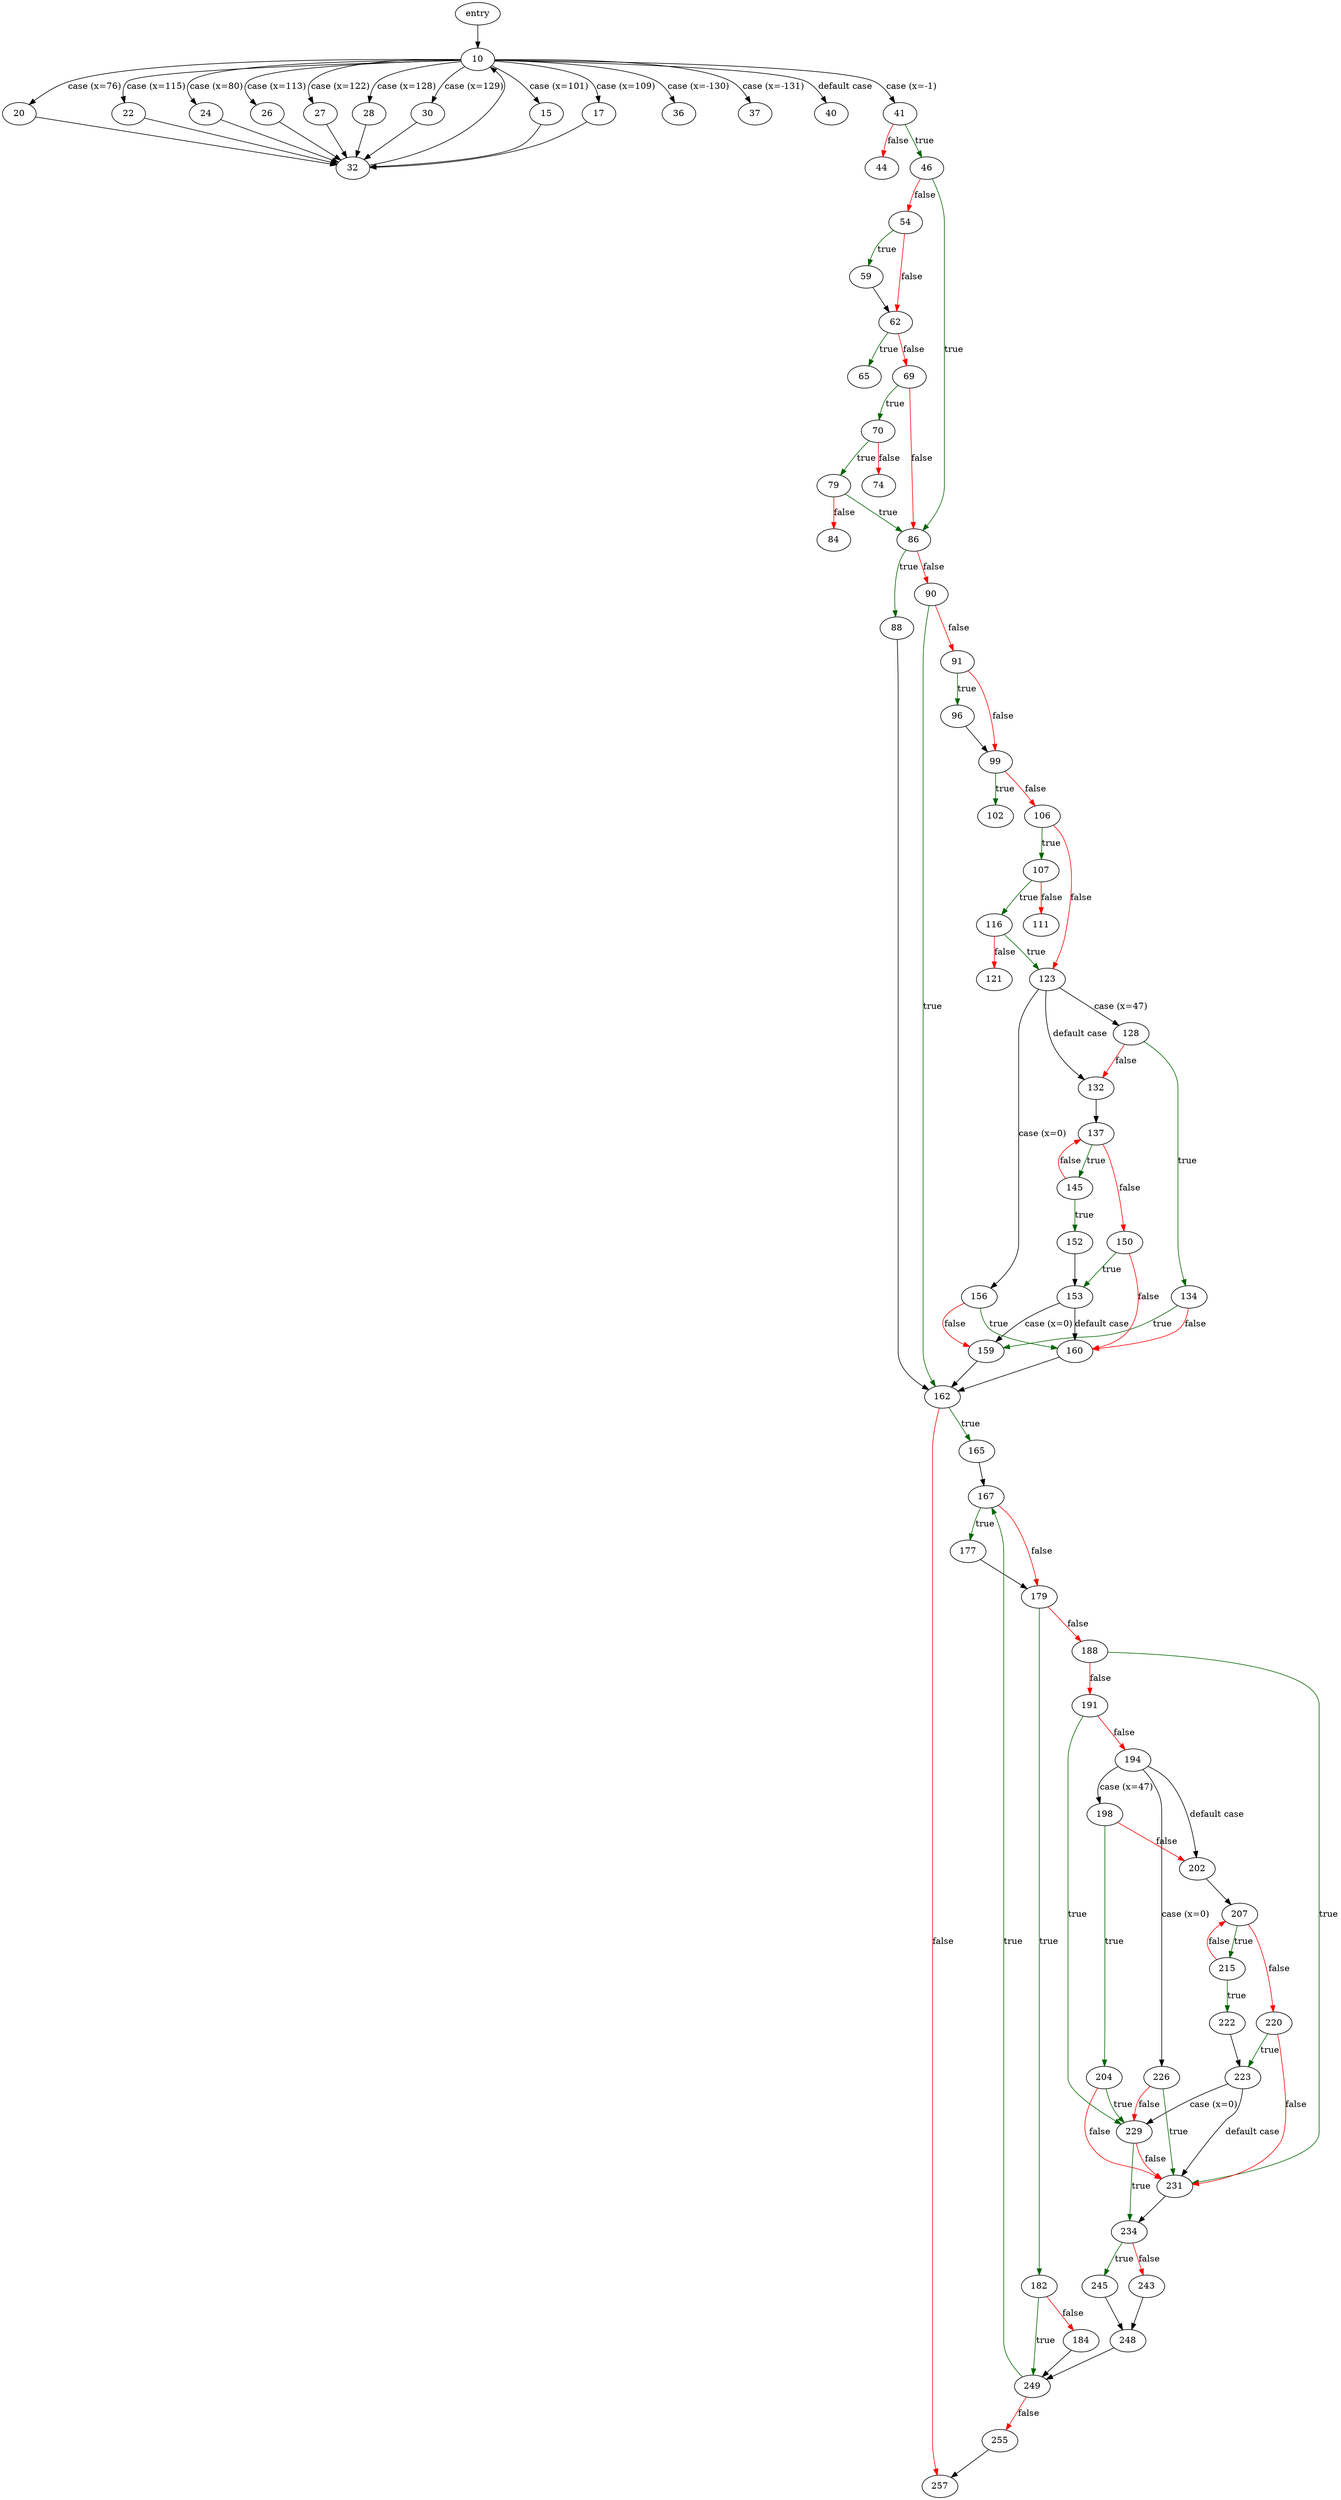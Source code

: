 digraph "main" {
	// Node definitions.
	2 [label=entry];
	10;
	15;
	17;
	20;
	22;
	24;
	26;
	27;
	28;
	30;
	32;
	36;
	37;
	40;
	41;
	44;
	46;
	54;
	59;
	62;
	65;
	69;
	70;
	74;
	79;
	84;
	86;
	88;
	90;
	91;
	96;
	99;
	102;
	106;
	107;
	111;
	116;
	121;
	123;
	128;
	132;
	134;
	137;
	145;
	150;
	152;
	153;
	156;
	159;
	160;
	162;
	165;
	167;
	177;
	179;
	182;
	184;
	188;
	191;
	194;
	198;
	202;
	204;
	207;
	215;
	220;
	222;
	223;
	226;
	229;
	231;
	234;
	243;
	245;
	248;
	249;
	255;
	257;

	// Edge definitions.
	2 -> 10;
	10 -> 15 [label="case (x=101)"];
	10 -> 17 [label="case (x=109)"];
	10 -> 20 [label="case (x=76)"];
	10 -> 22 [label="case (x=115)"];
	10 -> 24 [label="case (x=80)"];
	10 -> 26 [label="case (x=113)"];
	10 -> 27 [label="case (x=122)"];
	10 -> 28 [label="case (x=128)"];
	10 -> 30 [label="case (x=129)"];
	10 -> 36 [label="case (x=-130)"];
	10 -> 37 [label="case (x=-131)"];
	10 -> 40 [label="default case"];
	10 -> 41 [label="case (x=-1)"];
	15 -> 32;
	17 -> 32;
	20 -> 32;
	22 -> 32;
	24 -> 32;
	26 -> 32;
	27 -> 32;
	28 -> 32;
	30 -> 32;
	32 -> 10;
	41 -> 44 [
		color=red
		label=false
	];
	41 -> 46 [
		color=darkgreen
		label=true
	];
	46 -> 54 [
		color=red
		label=false
	];
	46 -> 86 [
		color=darkgreen
		label=true
	];
	54 -> 59 [
		color=darkgreen
		label=true
	];
	54 -> 62 [
		color=red
		label=false
	];
	59 -> 62;
	62 -> 65 [
		color=darkgreen
		label=true
	];
	62 -> 69 [
		color=red
		label=false
	];
	69 -> 70 [
		color=darkgreen
		label=true
	];
	69 -> 86 [
		color=red
		label=false
	];
	70 -> 74 [
		color=red
		label=false
	];
	70 -> 79 [
		color=darkgreen
		label=true
	];
	79 -> 84 [
		color=red
		label=false
	];
	79 -> 86 [
		color=darkgreen
		label=true
	];
	86 -> 88 [
		color=darkgreen
		label=true
	];
	86 -> 90 [
		color=red
		label=false
	];
	88 -> 162;
	90 -> 91 [
		color=red
		label=false
	];
	90 -> 162 [
		color=darkgreen
		label=true
	];
	91 -> 96 [
		color=darkgreen
		label=true
	];
	91 -> 99 [
		color=red
		label=false
	];
	96 -> 99;
	99 -> 102 [
		color=darkgreen
		label=true
	];
	99 -> 106 [
		color=red
		label=false
	];
	106 -> 107 [
		color=darkgreen
		label=true
	];
	106 -> 123 [
		color=red
		label=false
	];
	107 -> 111 [
		color=red
		label=false
	];
	107 -> 116 [
		color=darkgreen
		label=true
	];
	116 -> 121 [
		color=red
		label=false
	];
	116 -> 123 [
		color=darkgreen
		label=true
	];
	123 -> 128 [label="case (x=47)"];
	123 -> 132 [label="default case"];
	123 -> 156 [label="case (x=0)"];
	128 -> 132 [
		color=red
		label=false
	];
	128 -> 134 [
		color=darkgreen
		label=true
	];
	132 -> 137;
	134 -> 159 [
		color=darkgreen
		label=true
	];
	134 -> 160 [
		color=red
		label=false
	];
	137 -> 145 [
		color=darkgreen
		label=true
	];
	137 -> 150 [
		color=red
		label=false
	];
	145 -> 137 [
		color=red
		label=false
	];
	145 -> 152 [
		color=darkgreen
		label=true
	];
	150 -> 153 [
		color=darkgreen
		label=true
	];
	150 -> 160 [
		color=red
		label=false
	];
	152 -> 153;
	153 -> 159 [label="case (x=0)"];
	153 -> 160 [label="default case"];
	156 -> 159 [
		color=red
		label=false
	];
	156 -> 160 [
		color=darkgreen
		label=true
	];
	159 -> 162;
	160 -> 162;
	162 -> 165 [
		color=darkgreen
		label=true
	];
	162 -> 257 [
		color=red
		label=false
	];
	165 -> 167;
	167 -> 177 [
		color=darkgreen
		label=true
	];
	167 -> 179 [
		color=red
		label=false
	];
	177 -> 179;
	179 -> 182 [
		color=darkgreen
		label=true
	];
	179 -> 188 [
		color=red
		label=false
	];
	182 -> 184 [
		color=red
		label=false
	];
	182 -> 249 [
		color=darkgreen
		label=true
	];
	184 -> 249;
	188 -> 191 [
		color=red
		label=false
	];
	188 -> 231 [
		color=darkgreen
		label=true
	];
	191 -> 194 [
		color=red
		label=false
	];
	191 -> 229 [
		color=darkgreen
		label=true
	];
	194 -> 198 [label="case (x=47)"];
	194 -> 202 [label="default case"];
	194 -> 226 [label="case (x=0)"];
	198 -> 202 [
		color=red
		label=false
	];
	198 -> 204 [
		color=darkgreen
		label=true
	];
	202 -> 207;
	204 -> 229 [
		color=darkgreen
		label=true
	];
	204 -> 231 [
		color=red
		label=false
	];
	207 -> 215 [
		color=darkgreen
		label=true
	];
	207 -> 220 [
		color=red
		label=false
	];
	215 -> 207 [
		color=red
		label=false
	];
	215 -> 222 [
		color=darkgreen
		label=true
	];
	220 -> 223 [
		color=darkgreen
		label=true
	];
	220 -> 231 [
		color=red
		label=false
	];
	222 -> 223;
	223 -> 229 [label="case (x=0)"];
	223 -> 231 [label="default case"];
	226 -> 229 [
		color=red
		label=false
	];
	226 -> 231 [
		color=darkgreen
		label=true
	];
	229 -> 231 [
		color=red
		label=false
	];
	229 -> 234 [
		color=darkgreen
		label=true
	];
	231 -> 234;
	234 -> 243 [
		color=red
		label=false
	];
	234 -> 245 [
		color=darkgreen
		label=true
	];
	243 -> 248;
	245 -> 248;
	248 -> 249;
	249 -> 167 [
		color=darkgreen
		label=true
	];
	249 -> 255 [
		color=red
		label=false
	];
	255 -> 257;
}